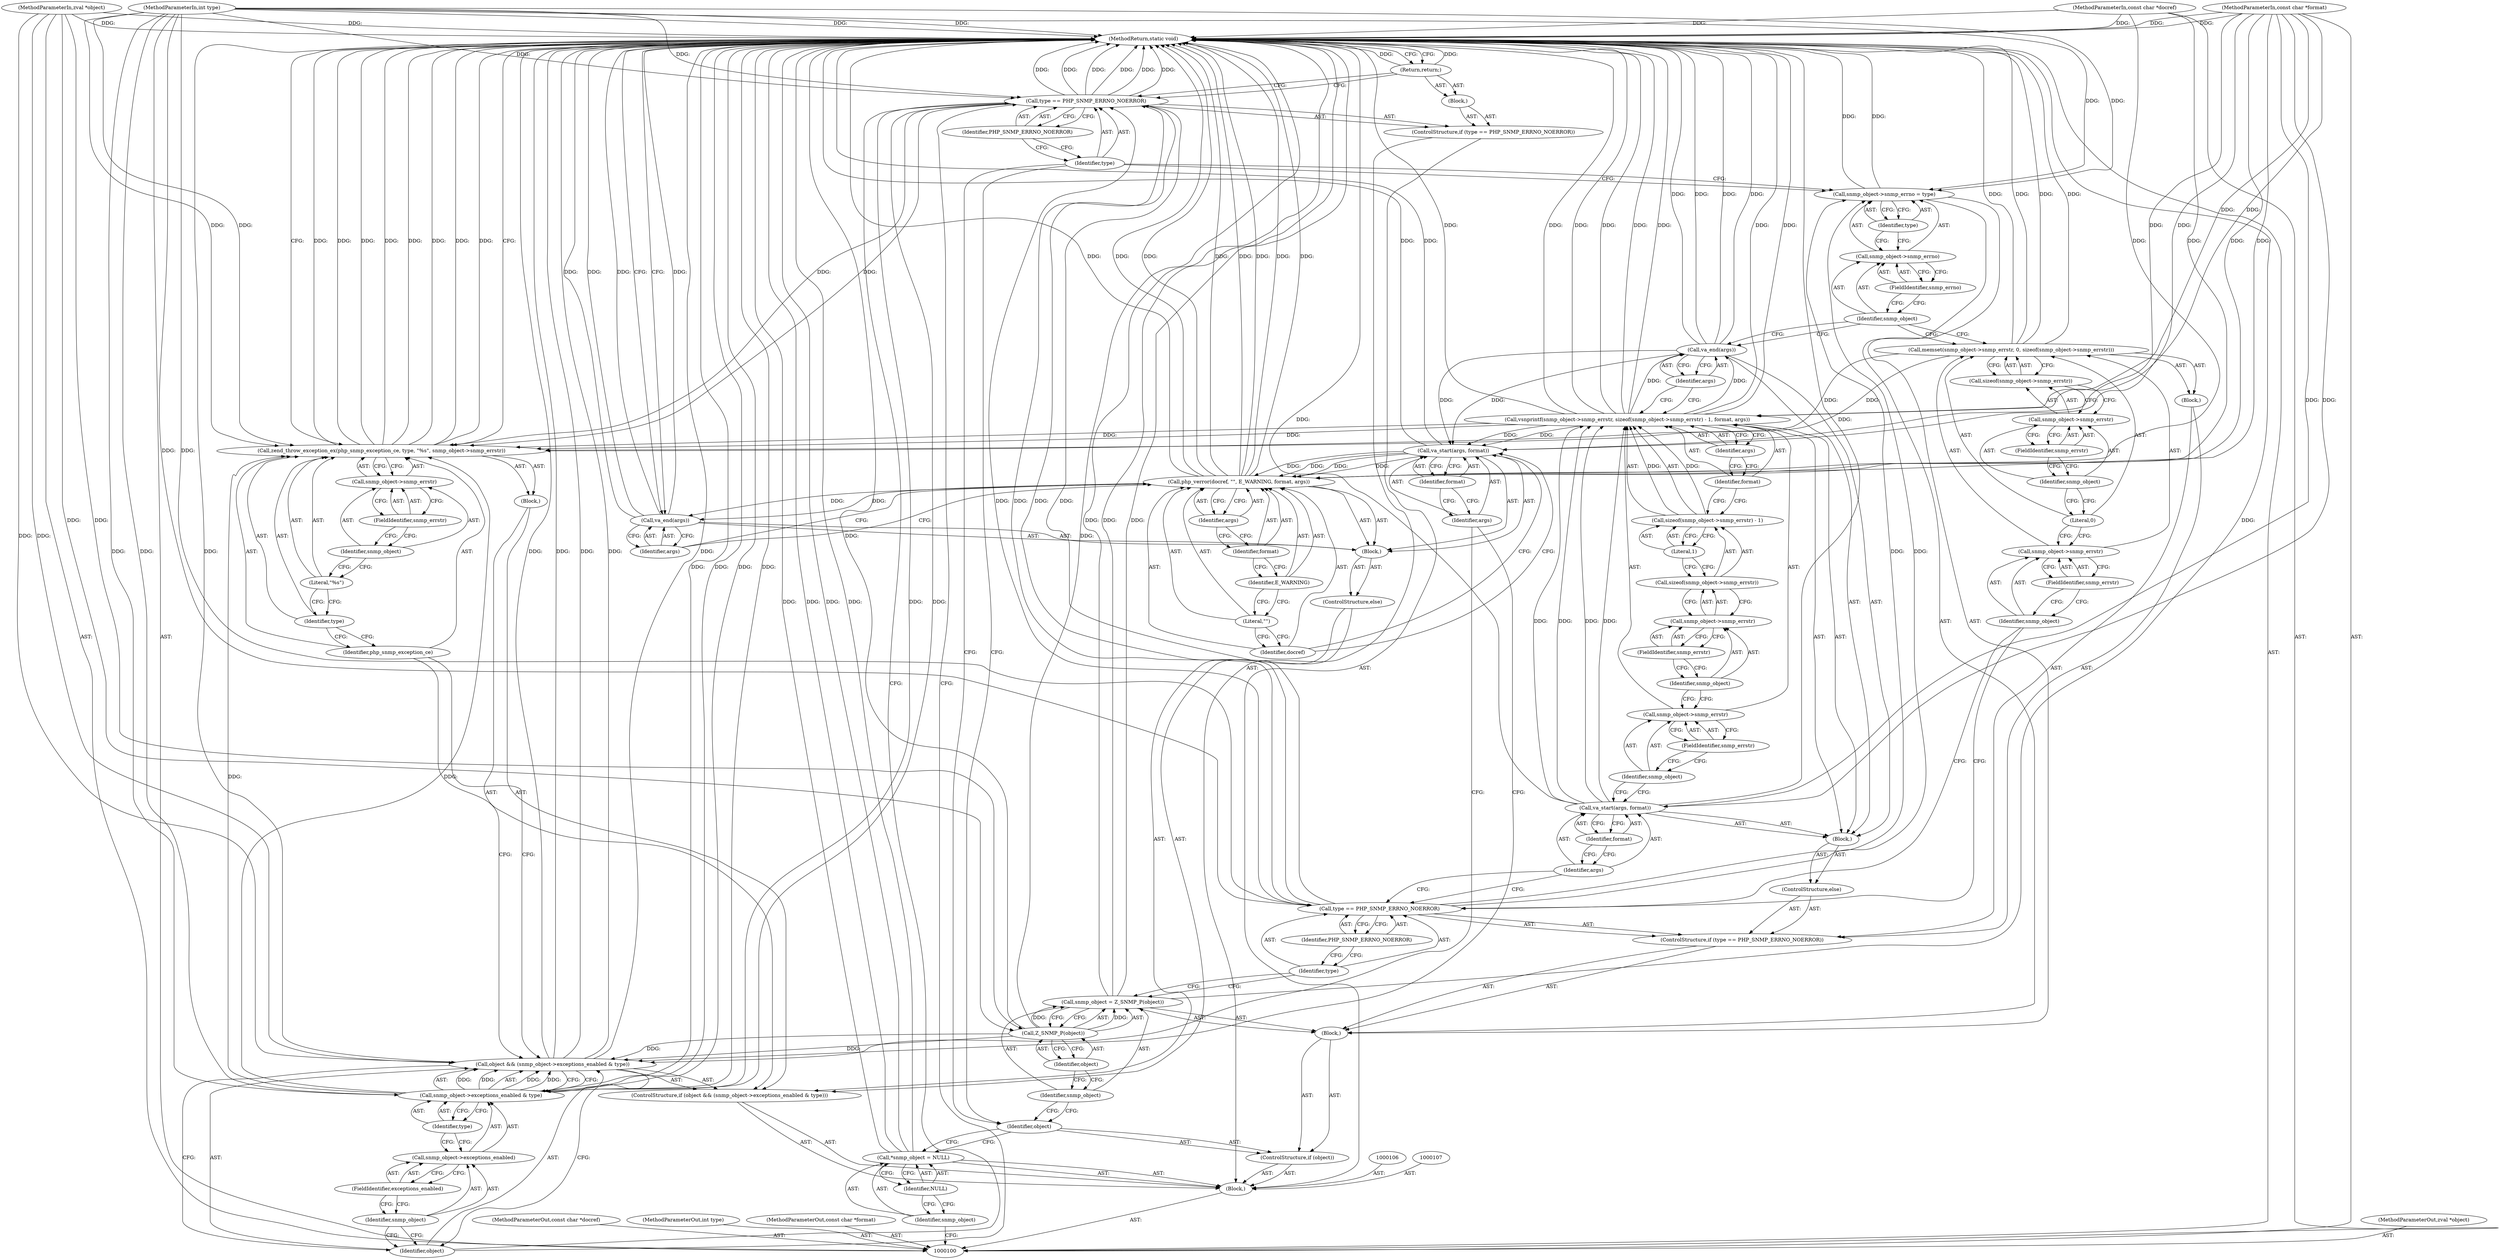 digraph "0_php_6e25966544fb1d2f3d7596e060ce9c9269bbdcf8" {
"1000191" [label="(MethodReturn,static void)"];
"1000101" [label="(MethodParameterIn,zval *object)"];
"1000277" [label="(MethodParameterOut,zval *object)"];
"1000102" [label="(MethodParameterIn,const char *docref)"];
"1000278" [label="(MethodParameterOut,const char *docref)"];
"1000103" [label="(MethodParameterIn,int type)"];
"1000279" [label="(MethodParameterOut,int type)"];
"1000104" [label="(MethodParameterIn,const char *format)"];
"1000280" [label="(MethodParameterOut,const char *format)"];
"1000132" [label="(ControlStructure,else)"];
"1000133" [label="(Block,)"];
"1000135" [label="(Identifier,args)"];
"1000136" [label="(Identifier,format)"];
"1000134" [label="(Call,va_start(args, format))"];
"1000138" [label="(Call,snmp_object->snmp_errstr)"];
"1000139" [label="(Identifier,snmp_object)"];
"1000140" [label="(FieldIdentifier,snmp_errstr)"];
"1000137" [label="(Call,vsnprintf(snmp_object->snmp_errstr, sizeof(snmp_object->snmp_errstr) - 1, format, args))"];
"1000141" [label="(Call,sizeof(snmp_object->snmp_errstr) - 1)"];
"1000142" [label="(Call,sizeof(snmp_object->snmp_errstr))"];
"1000143" [label="(Call,snmp_object->snmp_errstr)"];
"1000144" [label="(Identifier,snmp_object)"];
"1000145" [label="(FieldIdentifier,snmp_errstr)"];
"1000146" [label="(Literal,1)"];
"1000147" [label="(Identifier,format)"];
"1000148" [label="(Identifier,args)"];
"1000150" [label="(Identifier,args)"];
"1000149" [label="(Call,va_end(args))"];
"1000154" [label="(FieldIdentifier,snmp_errno)"];
"1000151" [label="(Call,snmp_object->snmp_errno = type)"];
"1000152" [label="(Call,snmp_object->snmp_errno)"];
"1000153" [label="(Identifier,snmp_object)"];
"1000155" [label="(Identifier,type)"];
"1000156" [label="(ControlStructure,if (type == PHP_SNMP_ERRNO_NOERROR))"];
"1000159" [label="(Identifier,PHP_SNMP_ERRNO_NOERROR)"];
"1000160" [label="(Block,)"];
"1000157" [label="(Call,type == PHP_SNMP_ERRNO_NOERROR)"];
"1000158" [label="(Identifier,type)"];
"1000161" [label="(Return,return;)"];
"1000105" [label="(Block,)"];
"1000163" [label="(Call,object && (snmp_object->exceptions_enabled & type))"];
"1000164" [label="(Identifier,object)"];
"1000165" [label="(Call,snmp_object->exceptions_enabled & type)"];
"1000166" [label="(Call,snmp_object->exceptions_enabled)"];
"1000167" [label="(Identifier,snmp_object)"];
"1000168" [label="(FieldIdentifier,exceptions_enabled)"];
"1000169" [label="(Identifier,type)"];
"1000170" [label="(Block,)"];
"1000162" [label="(ControlStructure,if (object && (snmp_object->exceptions_enabled & type)))"];
"1000171" [label="(Call,zend_throw_exception_ex(php_snmp_exception_ce, type, \"%s\", snmp_object->snmp_errstr))"];
"1000172" [label="(Identifier,php_snmp_exception_ce)"];
"1000173" [label="(Identifier,type)"];
"1000174" [label="(Literal,\"%s\")"];
"1000175" [label="(Call,snmp_object->snmp_errstr)"];
"1000176" [label="(Identifier,snmp_object)"];
"1000177" [label="(FieldIdentifier,snmp_errstr)"];
"1000178" [label="(ControlStructure,else)"];
"1000179" [label="(Block,)"];
"1000180" [label="(Call,va_start(args, format))"];
"1000181" [label="(Identifier,args)"];
"1000182" [label="(Identifier,format)"];
"1000183" [label="(Call,php_verror(docref, \"\", E_WARNING, format, args))"];
"1000184" [label="(Identifier,docref)"];
"1000185" [label="(Literal,\"\")"];
"1000186" [label="(Identifier,E_WARNING)"];
"1000187" [label="(Identifier,format)"];
"1000188" [label="(Identifier,args)"];
"1000189" [label="(Call,va_end(args))"];
"1000190" [label="(Identifier,args)"];
"1000108" [label="(Call,*snmp_object = NULL)"];
"1000109" [label="(Identifier,snmp_object)"];
"1000110" [label="(Identifier,NULL)"];
"1000111" [label="(ControlStructure,if (object))"];
"1000113" [label="(Block,)"];
"1000112" [label="(Identifier,object)"];
"1000116" [label="(Call,Z_SNMP_P(object))"];
"1000114" [label="(Call,snmp_object = Z_SNMP_P(object))"];
"1000115" [label="(Identifier,snmp_object)"];
"1000117" [label="(Identifier,object)"];
"1000121" [label="(Identifier,PHP_SNMP_ERRNO_NOERROR)"];
"1000118" [label="(ControlStructure,if (type == PHP_SNMP_ERRNO_NOERROR))"];
"1000122" [label="(Block,)"];
"1000119" [label="(Call,type == PHP_SNMP_ERRNO_NOERROR)"];
"1000120" [label="(Identifier,type)"];
"1000124" [label="(Call,snmp_object->snmp_errstr)"];
"1000125" [label="(Identifier,snmp_object)"];
"1000126" [label="(FieldIdentifier,snmp_errstr)"];
"1000123" [label="(Call,memset(snmp_object->snmp_errstr, 0, sizeof(snmp_object->snmp_errstr)))"];
"1000127" [label="(Literal,0)"];
"1000128" [label="(Call,sizeof(snmp_object->snmp_errstr))"];
"1000129" [label="(Call,snmp_object->snmp_errstr)"];
"1000130" [label="(Identifier,snmp_object)"];
"1000131" [label="(FieldIdentifier,snmp_errstr)"];
"1000191" -> "1000100"  [label="AST: "];
"1000191" -> "1000161"  [label="CFG: "];
"1000191" -> "1000171"  [label="CFG: "];
"1000191" -> "1000189"  [label="CFG: "];
"1000161" -> "1000191"  [label="DDG: "];
"1000157" -> "1000191"  [label="DDG: "];
"1000157" -> "1000191"  [label="DDG: "];
"1000157" -> "1000191"  [label="DDG: "];
"1000104" -> "1000191"  [label="DDG: "];
"1000149" -> "1000191"  [label="DDG: "];
"1000149" -> "1000191"  [label="DDG: "];
"1000102" -> "1000191"  [label="DDG: "];
"1000171" -> "1000191"  [label="DDG: "];
"1000171" -> "1000191"  [label="DDG: "];
"1000171" -> "1000191"  [label="DDG: "];
"1000171" -> "1000191"  [label="DDG: "];
"1000163" -> "1000191"  [label="DDG: "];
"1000163" -> "1000191"  [label="DDG: "];
"1000163" -> "1000191"  [label="DDG: "];
"1000116" -> "1000191"  [label="DDG: "];
"1000183" -> "1000191"  [label="DDG: "];
"1000183" -> "1000191"  [label="DDG: "];
"1000183" -> "1000191"  [label="DDG: "];
"1000183" -> "1000191"  [label="DDG: "];
"1000165" -> "1000191"  [label="DDG: "];
"1000165" -> "1000191"  [label="DDG: "];
"1000189" -> "1000191"  [label="DDG: "];
"1000189" -> "1000191"  [label="DDG: "];
"1000123" -> "1000191"  [label="DDG: "];
"1000123" -> "1000191"  [label="DDG: "];
"1000137" -> "1000191"  [label="DDG: "];
"1000137" -> "1000191"  [label="DDG: "];
"1000137" -> "1000191"  [label="DDG: "];
"1000137" -> "1000191"  [label="DDG: "];
"1000151" -> "1000191"  [label="DDG: "];
"1000134" -> "1000191"  [label="DDG: "];
"1000103" -> "1000191"  [label="DDG: "];
"1000114" -> "1000191"  [label="DDG: "];
"1000114" -> "1000191"  [label="DDG: "];
"1000180" -> "1000191"  [label="DDG: "];
"1000101" -> "1000191"  [label="DDG: "];
"1000108" -> "1000191"  [label="DDG: "];
"1000108" -> "1000191"  [label="DDG: "];
"1000101" -> "1000100"  [label="AST: "];
"1000101" -> "1000191"  [label="DDG: "];
"1000101" -> "1000116"  [label="DDG: "];
"1000101" -> "1000163"  [label="DDG: "];
"1000277" -> "1000100"  [label="AST: "];
"1000102" -> "1000100"  [label="AST: "];
"1000102" -> "1000191"  [label="DDG: "];
"1000102" -> "1000183"  [label="DDG: "];
"1000278" -> "1000100"  [label="AST: "];
"1000103" -> "1000100"  [label="AST: "];
"1000103" -> "1000191"  [label="DDG: "];
"1000103" -> "1000119"  [label="DDG: "];
"1000103" -> "1000151"  [label="DDG: "];
"1000103" -> "1000157"  [label="DDG: "];
"1000103" -> "1000165"  [label="DDG: "];
"1000103" -> "1000171"  [label="DDG: "];
"1000279" -> "1000100"  [label="AST: "];
"1000104" -> "1000100"  [label="AST: "];
"1000104" -> "1000191"  [label="DDG: "];
"1000104" -> "1000134"  [label="DDG: "];
"1000104" -> "1000137"  [label="DDG: "];
"1000104" -> "1000180"  [label="DDG: "];
"1000104" -> "1000183"  [label="DDG: "];
"1000280" -> "1000100"  [label="AST: "];
"1000132" -> "1000118"  [label="AST: "];
"1000133" -> "1000132"  [label="AST: "];
"1000133" -> "1000132"  [label="AST: "];
"1000134" -> "1000133"  [label="AST: "];
"1000137" -> "1000133"  [label="AST: "];
"1000149" -> "1000133"  [label="AST: "];
"1000135" -> "1000134"  [label="AST: "];
"1000135" -> "1000119"  [label="CFG: "];
"1000136" -> "1000135"  [label="CFG: "];
"1000136" -> "1000134"  [label="AST: "];
"1000136" -> "1000135"  [label="CFG: "];
"1000134" -> "1000136"  [label="CFG: "];
"1000134" -> "1000133"  [label="AST: "];
"1000134" -> "1000136"  [label="CFG: "];
"1000135" -> "1000134"  [label="AST: "];
"1000136" -> "1000134"  [label="AST: "];
"1000139" -> "1000134"  [label="CFG: "];
"1000134" -> "1000191"  [label="DDG: "];
"1000104" -> "1000134"  [label="DDG: "];
"1000134" -> "1000137"  [label="DDG: "];
"1000134" -> "1000137"  [label="DDG: "];
"1000138" -> "1000137"  [label="AST: "];
"1000138" -> "1000140"  [label="CFG: "];
"1000139" -> "1000138"  [label="AST: "];
"1000140" -> "1000138"  [label="AST: "];
"1000144" -> "1000138"  [label="CFG: "];
"1000139" -> "1000138"  [label="AST: "];
"1000139" -> "1000134"  [label="CFG: "];
"1000140" -> "1000139"  [label="CFG: "];
"1000140" -> "1000138"  [label="AST: "];
"1000140" -> "1000139"  [label="CFG: "];
"1000138" -> "1000140"  [label="CFG: "];
"1000137" -> "1000133"  [label="AST: "];
"1000137" -> "1000148"  [label="CFG: "];
"1000138" -> "1000137"  [label="AST: "];
"1000141" -> "1000137"  [label="AST: "];
"1000147" -> "1000137"  [label="AST: "];
"1000148" -> "1000137"  [label="AST: "];
"1000150" -> "1000137"  [label="CFG: "];
"1000137" -> "1000191"  [label="DDG: "];
"1000137" -> "1000191"  [label="DDG: "];
"1000137" -> "1000191"  [label="DDG: "];
"1000137" -> "1000191"  [label="DDG: "];
"1000141" -> "1000137"  [label="DDG: "];
"1000134" -> "1000137"  [label="DDG: "];
"1000134" -> "1000137"  [label="DDG: "];
"1000104" -> "1000137"  [label="DDG: "];
"1000137" -> "1000149"  [label="DDG: "];
"1000137" -> "1000171"  [label="DDG: "];
"1000137" -> "1000180"  [label="DDG: "];
"1000141" -> "1000137"  [label="AST: "];
"1000141" -> "1000146"  [label="CFG: "];
"1000142" -> "1000141"  [label="AST: "];
"1000146" -> "1000141"  [label="AST: "];
"1000147" -> "1000141"  [label="CFG: "];
"1000141" -> "1000137"  [label="DDG: "];
"1000142" -> "1000141"  [label="AST: "];
"1000142" -> "1000143"  [label="CFG: "];
"1000143" -> "1000142"  [label="AST: "];
"1000146" -> "1000142"  [label="CFG: "];
"1000143" -> "1000142"  [label="AST: "];
"1000143" -> "1000145"  [label="CFG: "];
"1000144" -> "1000143"  [label="AST: "];
"1000145" -> "1000143"  [label="AST: "];
"1000142" -> "1000143"  [label="CFG: "];
"1000144" -> "1000143"  [label="AST: "];
"1000144" -> "1000138"  [label="CFG: "];
"1000145" -> "1000144"  [label="CFG: "];
"1000145" -> "1000143"  [label="AST: "];
"1000145" -> "1000144"  [label="CFG: "];
"1000143" -> "1000145"  [label="CFG: "];
"1000146" -> "1000141"  [label="AST: "];
"1000146" -> "1000142"  [label="CFG: "];
"1000141" -> "1000146"  [label="CFG: "];
"1000147" -> "1000137"  [label="AST: "];
"1000147" -> "1000141"  [label="CFG: "];
"1000148" -> "1000147"  [label="CFG: "];
"1000148" -> "1000137"  [label="AST: "];
"1000148" -> "1000147"  [label="CFG: "];
"1000137" -> "1000148"  [label="CFG: "];
"1000150" -> "1000149"  [label="AST: "];
"1000150" -> "1000137"  [label="CFG: "];
"1000149" -> "1000150"  [label="CFG: "];
"1000149" -> "1000133"  [label="AST: "];
"1000149" -> "1000150"  [label="CFG: "];
"1000150" -> "1000149"  [label="AST: "];
"1000153" -> "1000149"  [label="CFG: "];
"1000149" -> "1000191"  [label="DDG: "];
"1000149" -> "1000191"  [label="DDG: "];
"1000137" -> "1000149"  [label="DDG: "];
"1000149" -> "1000180"  [label="DDG: "];
"1000154" -> "1000152"  [label="AST: "];
"1000154" -> "1000153"  [label="CFG: "];
"1000152" -> "1000154"  [label="CFG: "];
"1000151" -> "1000113"  [label="AST: "];
"1000151" -> "1000155"  [label="CFG: "];
"1000152" -> "1000151"  [label="AST: "];
"1000155" -> "1000151"  [label="AST: "];
"1000158" -> "1000151"  [label="CFG: "];
"1000151" -> "1000191"  [label="DDG: "];
"1000119" -> "1000151"  [label="DDG: "];
"1000103" -> "1000151"  [label="DDG: "];
"1000152" -> "1000151"  [label="AST: "];
"1000152" -> "1000154"  [label="CFG: "];
"1000153" -> "1000152"  [label="AST: "];
"1000154" -> "1000152"  [label="AST: "];
"1000155" -> "1000152"  [label="CFG: "];
"1000153" -> "1000152"  [label="AST: "];
"1000153" -> "1000123"  [label="CFG: "];
"1000153" -> "1000149"  [label="CFG: "];
"1000154" -> "1000153"  [label="CFG: "];
"1000155" -> "1000151"  [label="AST: "];
"1000155" -> "1000152"  [label="CFG: "];
"1000151" -> "1000155"  [label="CFG: "];
"1000156" -> "1000105"  [label="AST: "];
"1000157" -> "1000156"  [label="AST: "];
"1000160" -> "1000156"  [label="AST: "];
"1000159" -> "1000157"  [label="AST: "];
"1000159" -> "1000158"  [label="CFG: "];
"1000157" -> "1000159"  [label="CFG: "];
"1000160" -> "1000156"  [label="AST: "];
"1000161" -> "1000160"  [label="AST: "];
"1000157" -> "1000156"  [label="AST: "];
"1000157" -> "1000159"  [label="CFG: "];
"1000158" -> "1000157"  [label="AST: "];
"1000159" -> "1000157"  [label="AST: "];
"1000161" -> "1000157"  [label="CFG: "];
"1000164" -> "1000157"  [label="CFG: "];
"1000157" -> "1000191"  [label="DDG: "];
"1000157" -> "1000191"  [label="DDG: "];
"1000157" -> "1000191"  [label="DDG: "];
"1000103" -> "1000157"  [label="DDG: "];
"1000119" -> "1000157"  [label="DDG: "];
"1000119" -> "1000157"  [label="DDG: "];
"1000157" -> "1000165"  [label="DDG: "];
"1000157" -> "1000171"  [label="DDG: "];
"1000158" -> "1000157"  [label="AST: "];
"1000158" -> "1000151"  [label="CFG: "];
"1000158" -> "1000112"  [label="CFG: "];
"1000159" -> "1000158"  [label="CFG: "];
"1000161" -> "1000160"  [label="AST: "];
"1000161" -> "1000157"  [label="CFG: "];
"1000191" -> "1000161"  [label="CFG: "];
"1000161" -> "1000191"  [label="DDG: "];
"1000105" -> "1000100"  [label="AST: "];
"1000106" -> "1000105"  [label="AST: "];
"1000107" -> "1000105"  [label="AST: "];
"1000108" -> "1000105"  [label="AST: "];
"1000111" -> "1000105"  [label="AST: "];
"1000156" -> "1000105"  [label="AST: "];
"1000162" -> "1000105"  [label="AST: "];
"1000163" -> "1000162"  [label="AST: "];
"1000163" -> "1000164"  [label="CFG: "];
"1000163" -> "1000165"  [label="CFG: "];
"1000164" -> "1000163"  [label="AST: "];
"1000165" -> "1000163"  [label="AST: "];
"1000172" -> "1000163"  [label="CFG: "];
"1000181" -> "1000163"  [label="CFG: "];
"1000163" -> "1000191"  [label="DDG: "];
"1000163" -> "1000191"  [label="DDG: "];
"1000163" -> "1000191"  [label="DDG: "];
"1000116" -> "1000163"  [label="DDG: "];
"1000101" -> "1000163"  [label="DDG: "];
"1000165" -> "1000163"  [label="DDG: "];
"1000165" -> "1000163"  [label="DDG: "];
"1000164" -> "1000163"  [label="AST: "];
"1000164" -> "1000157"  [label="CFG: "];
"1000167" -> "1000164"  [label="CFG: "];
"1000163" -> "1000164"  [label="CFG: "];
"1000165" -> "1000163"  [label="AST: "];
"1000165" -> "1000169"  [label="CFG: "];
"1000166" -> "1000165"  [label="AST: "];
"1000169" -> "1000165"  [label="AST: "];
"1000163" -> "1000165"  [label="CFG: "];
"1000165" -> "1000191"  [label="DDG: "];
"1000165" -> "1000191"  [label="DDG: "];
"1000165" -> "1000163"  [label="DDG: "];
"1000165" -> "1000163"  [label="DDG: "];
"1000157" -> "1000165"  [label="DDG: "];
"1000103" -> "1000165"  [label="DDG: "];
"1000165" -> "1000171"  [label="DDG: "];
"1000166" -> "1000165"  [label="AST: "];
"1000166" -> "1000168"  [label="CFG: "];
"1000167" -> "1000166"  [label="AST: "];
"1000168" -> "1000166"  [label="AST: "];
"1000169" -> "1000166"  [label="CFG: "];
"1000167" -> "1000166"  [label="AST: "];
"1000167" -> "1000164"  [label="CFG: "];
"1000168" -> "1000167"  [label="CFG: "];
"1000168" -> "1000166"  [label="AST: "];
"1000168" -> "1000167"  [label="CFG: "];
"1000166" -> "1000168"  [label="CFG: "];
"1000169" -> "1000165"  [label="AST: "];
"1000169" -> "1000166"  [label="CFG: "];
"1000165" -> "1000169"  [label="CFG: "];
"1000170" -> "1000162"  [label="AST: "];
"1000171" -> "1000170"  [label="AST: "];
"1000162" -> "1000105"  [label="AST: "];
"1000163" -> "1000162"  [label="AST: "];
"1000170" -> "1000162"  [label="AST: "];
"1000178" -> "1000162"  [label="AST: "];
"1000171" -> "1000170"  [label="AST: "];
"1000171" -> "1000175"  [label="CFG: "];
"1000172" -> "1000171"  [label="AST: "];
"1000173" -> "1000171"  [label="AST: "];
"1000174" -> "1000171"  [label="AST: "];
"1000175" -> "1000171"  [label="AST: "];
"1000191" -> "1000171"  [label="CFG: "];
"1000171" -> "1000191"  [label="DDG: "];
"1000171" -> "1000191"  [label="DDG: "];
"1000171" -> "1000191"  [label="DDG: "];
"1000171" -> "1000191"  [label="DDG: "];
"1000165" -> "1000171"  [label="DDG: "];
"1000157" -> "1000171"  [label="DDG: "];
"1000103" -> "1000171"  [label="DDG: "];
"1000137" -> "1000171"  [label="DDG: "];
"1000123" -> "1000171"  [label="DDG: "];
"1000172" -> "1000171"  [label="AST: "];
"1000172" -> "1000163"  [label="CFG: "];
"1000173" -> "1000172"  [label="CFG: "];
"1000173" -> "1000171"  [label="AST: "];
"1000173" -> "1000172"  [label="CFG: "];
"1000174" -> "1000173"  [label="CFG: "];
"1000174" -> "1000171"  [label="AST: "];
"1000174" -> "1000173"  [label="CFG: "];
"1000176" -> "1000174"  [label="CFG: "];
"1000175" -> "1000171"  [label="AST: "];
"1000175" -> "1000177"  [label="CFG: "];
"1000176" -> "1000175"  [label="AST: "];
"1000177" -> "1000175"  [label="AST: "];
"1000171" -> "1000175"  [label="CFG: "];
"1000176" -> "1000175"  [label="AST: "];
"1000176" -> "1000174"  [label="CFG: "];
"1000177" -> "1000176"  [label="CFG: "];
"1000177" -> "1000175"  [label="AST: "];
"1000177" -> "1000176"  [label="CFG: "];
"1000175" -> "1000177"  [label="CFG: "];
"1000178" -> "1000162"  [label="AST: "];
"1000179" -> "1000178"  [label="AST: "];
"1000179" -> "1000178"  [label="AST: "];
"1000180" -> "1000179"  [label="AST: "];
"1000183" -> "1000179"  [label="AST: "];
"1000189" -> "1000179"  [label="AST: "];
"1000180" -> "1000179"  [label="AST: "];
"1000180" -> "1000182"  [label="CFG: "];
"1000181" -> "1000180"  [label="AST: "];
"1000182" -> "1000180"  [label="AST: "];
"1000184" -> "1000180"  [label="CFG: "];
"1000180" -> "1000191"  [label="DDG: "];
"1000149" -> "1000180"  [label="DDG: "];
"1000137" -> "1000180"  [label="DDG: "];
"1000104" -> "1000180"  [label="DDG: "];
"1000180" -> "1000183"  [label="DDG: "];
"1000180" -> "1000183"  [label="DDG: "];
"1000181" -> "1000180"  [label="AST: "];
"1000181" -> "1000163"  [label="CFG: "];
"1000182" -> "1000181"  [label="CFG: "];
"1000182" -> "1000180"  [label="AST: "];
"1000182" -> "1000181"  [label="CFG: "];
"1000180" -> "1000182"  [label="CFG: "];
"1000183" -> "1000179"  [label="AST: "];
"1000183" -> "1000188"  [label="CFG: "];
"1000184" -> "1000183"  [label="AST: "];
"1000185" -> "1000183"  [label="AST: "];
"1000186" -> "1000183"  [label="AST: "];
"1000187" -> "1000183"  [label="AST: "];
"1000188" -> "1000183"  [label="AST: "];
"1000190" -> "1000183"  [label="CFG: "];
"1000183" -> "1000191"  [label="DDG: "];
"1000183" -> "1000191"  [label="DDG: "];
"1000183" -> "1000191"  [label="DDG: "];
"1000183" -> "1000191"  [label="DDG: "];
"1000102" -> "1000183"  [label="DDG: "];
"1000180" -> "1000183"  [label="DDG: "];
"1000180" -> "1000183"  [label="DDG: "];
"1000104" -> "1000183"  [label="DDG: "];
"1000183" -> "1000189"  [label="DDG: "];
"1000184" -> "1000183"  [label="AST: "];
"1000184" -> "1000180"  [label="CFG: "];
"1000185" -> "1000184"  [label="CFG: "];
"1000185" -> "1000183"  [label="AST: "];
"1000185" -> "1000184"  [label="CFG: "];
"1000186" -> "1000185"  [label="CFG: "];
"1000186" -> "1000183"  [label="AST: "];
"1000186" -> "1000185"  [label="CFG: "];
"1000187" -> "1000186"  [label="CFG: "];
"1000187" -> "1000183"  [label="AST: "];
"1000187" -> "1000186"  [label="CFG: "];
"1000188" -> "1000187"  [label="CFG: "];
"1000188" -> "1000183"  [label="AST: "];
"1000188" -> "1000187"  [label="CFG: "];
"1000183" -> "1000188"  [label="CFG: "];
"1000189" -> "1000179"  [label="AST: "];
"1000189" -> "1000190"  [label="CFG: "];
"1000190" -> "1000189"  [label="AST: "];
"1000191" -> "1000189"  [label="CFG: "];
"1000189" -> "1000191"  [label="DDG: "];
"1000189" -> "1000191"  [label="DDG: "];
"1000183" -> "1000189"  [label="DDG: "];
"1000190" -> "1000189"  [label="AST: "];
"1000190" -> "1000183"  [label="CFG: "];
"1000189" -> "1000190"  [label="CFG: "];
"1000108" -> "1000105"  [label="AST: "];
"1000108" -> "1000110"  [label="CFG: "];
"1000109" -> "1000108"  [label="AST: "];
"1000110" -> "1000108"  [label="AST: "];
"1000112" -> "1000108"  [label="CFG: "];
"1000108" -> "1000191"  [label="DDG: "];
"1000108" -> "1000191"  [label="DDG: "];
"1000109" -> "1000108"  [label="AST: "];
"1000109" -> "1000100"  [label="CFG: "];
"1000110" -> "1000109"  [label="CFG: "];
"1000110" -> "1000108"  [label="AST: "];
"1000110" -> "1000109"  [label="CFG: "];
"1000108" -> "1000110"  [label="CFG: "];
"1000111" -> "1000105"  [label="AST: "];
"1000112" -> "1000111"  [label="AST: "];
"1000113" -> "1000111"  [label="AST: "];
"1000113" -> "1000111"  [label="AST: "];
"1000114" -> "1000113"  [label="AST: "];
"1000118" -> "1000113"  [label="AST: "];
"1000151" -> "1000113"  [label="AST: "];
"1000112" -> "1000111"  [label="AST: "];
"1000112" -> "1000108"  [label="CFG: "];
"1000115" -> "1000112"  [label="CFG: "];
"1000158" -> "1000112"  [label="CFG: "];
"1000116" -> "1000114"  [label="AST: "];
"1000116" -> "1000117"  [label="CFG: "];
"1000117" -> "1000116"  [label="AST: "];
"1000114" -> "1000116"  [label="CFG: "];
"1000116" -> "1000191"  [label="DDG: "];
"1000116" -> "1000114"  [label="DDG: "];
"1000101" -> "1000116"  [label="DDG: "];
"1000116" -> "1000163"  [label="DDG: "];
"1000114" -> "1000113"  [label="AST: "];
"1000114" -> "1000116"  [label="CFG: "];
"1000115" -> "1000114"  [label="AST: "];
"1000116" -> "1000114"  [label="AST: "];
"1000120" -> "1000114"  [label="CFG: "];
"1000114" -> "1000191"  [label="DDG: "];
"1000114" -> "1000191"  [label="DDG: "];
"1000116" -> "1000114"  [label="DDG: "];
"1000115" -> "1000114"  [label="AST: "];
"1000115" -> "1000112"  [label="CFG: "];
"1000117" -> "1000115"  [label="CFG: "];
"1000117" -> "1000116"  [label="AST: "];
"1000117" -> "1000115"  [label="CFG: "];
"1000116" -> "1000117"  [label="CFG: "];
"1000121" -> "1000119"  [label="AST: "];
"1000121" -> "1000120"  [label="CFG: "];
"1000119" -> "1000121"  [label="CFG: "];
"1000118" -> "1000113"  [label="AST: "];
"1000119" -> "1000118"  [label="AST: "];
"1000122" -> "1000118"  [label="AST: "];
"1000132" -> "1000118"  [label="AST: "];
"1000122" -> "1000118"  [label="AST: "];
"1000123" -> "1000122"  [label="AST: "];
"1000119" -> "1000118"  [label="AST: "];
"1000119" -> "1000121"  [label="CFG: "];
"1000120" -> "1000119"  [label="AST: "];
"1000121" -> "1000119"  [label="AST: "];
"1000125" -> "1000119"  [label="CFG: "];
"1000135" -> "1000119"  [label="CFG: "];
"1000103" -> "1000119"  [label="DDG: "];
"1000119" -> "1000151"  [label="DDG: "];
"1000119" -> "1000157"  [label="DDG: "];
"1000119" -> "1000157"  [label="DDG: "];
"1000120" -> "1000119"  [label="AST: "];
"1000120" -> "1000114"  [label="CFG: "];
"1000121" -> "1000120"  [label="CFG: "];
"1000124" -> "1000123"  [label="AST: "];
"1000124" -> "1000126"  [label="CFG: "];
"1000125" -> "1000124"  [label="AST: "];
"1000126" -> "1000124"  [label="AST: "];
"1000127" -> "1000124"  [label="CFG: "];
"1000125" -> "1000124"  [label="AST: "];
"1000125" -> "1000119"  [label="CFG: "];
"1000126" -> "1000125"  [label="CFG: "];
"1000126" -> "1000124"  [label="AST: "];
"1000126" -> "1000125"  [label="CFG: "];
"1000124" -> "1000126"  [label="CFG: "];
"1000123" -> "1000122"  [label="AST: "];
"1000123" -> "1000128"  [label="CFG: "];
"1000124" -> "1000123"  [label="AST: "];
"1000127" -> "1000123"  [label="AST: "];
"1000128" -> "1000123"  [label="AST: "];
"1000153" -> "1000123"  [label="CFG: "];
"1000123" -> "1000191"  [label="DDG: "];
"1000123" -> "1000191"  [label="DDG: "];
"1000123" -> "1000171"  [label="DDG: "];
"1000127" -> "1000123"  [label="AST: "];
"1000127" -> "1000124"  [label="CFG: "];
"1000130" -> "1000127"  [label="CFG: "];
"1000128" -> "1000123"  [label="AST: "];
"1000128" -> "1000129"  [label="CFG: "];
"1000129" -> "1000128"  [label="AST: "];
"1000123" -> "1000128"  [label="CFG: "];
"1000129" -> "1000128"  [label="AST: "];
"1000129" -> "1000131"  [label="CFG: "];
"1000130" -> "1000129"  [label="AST: "];
"1000131" -> "1000129"  [label="AST: "];
"1000128" -> "1000129"  [label="CFG: "];
"1000130" -> "1000129"  [label="AST: "];
"1000130" -> "1000127"  [label="CFG: "];
"1000131" -> "1000130"  [label="CFG: "];
"1000131" -> "1000129"  [label="AST: "];
"1000131" -> "1000130"  [label="CFG: "];
"1000129" -> "1000131"  [label="CFG: "];
}

